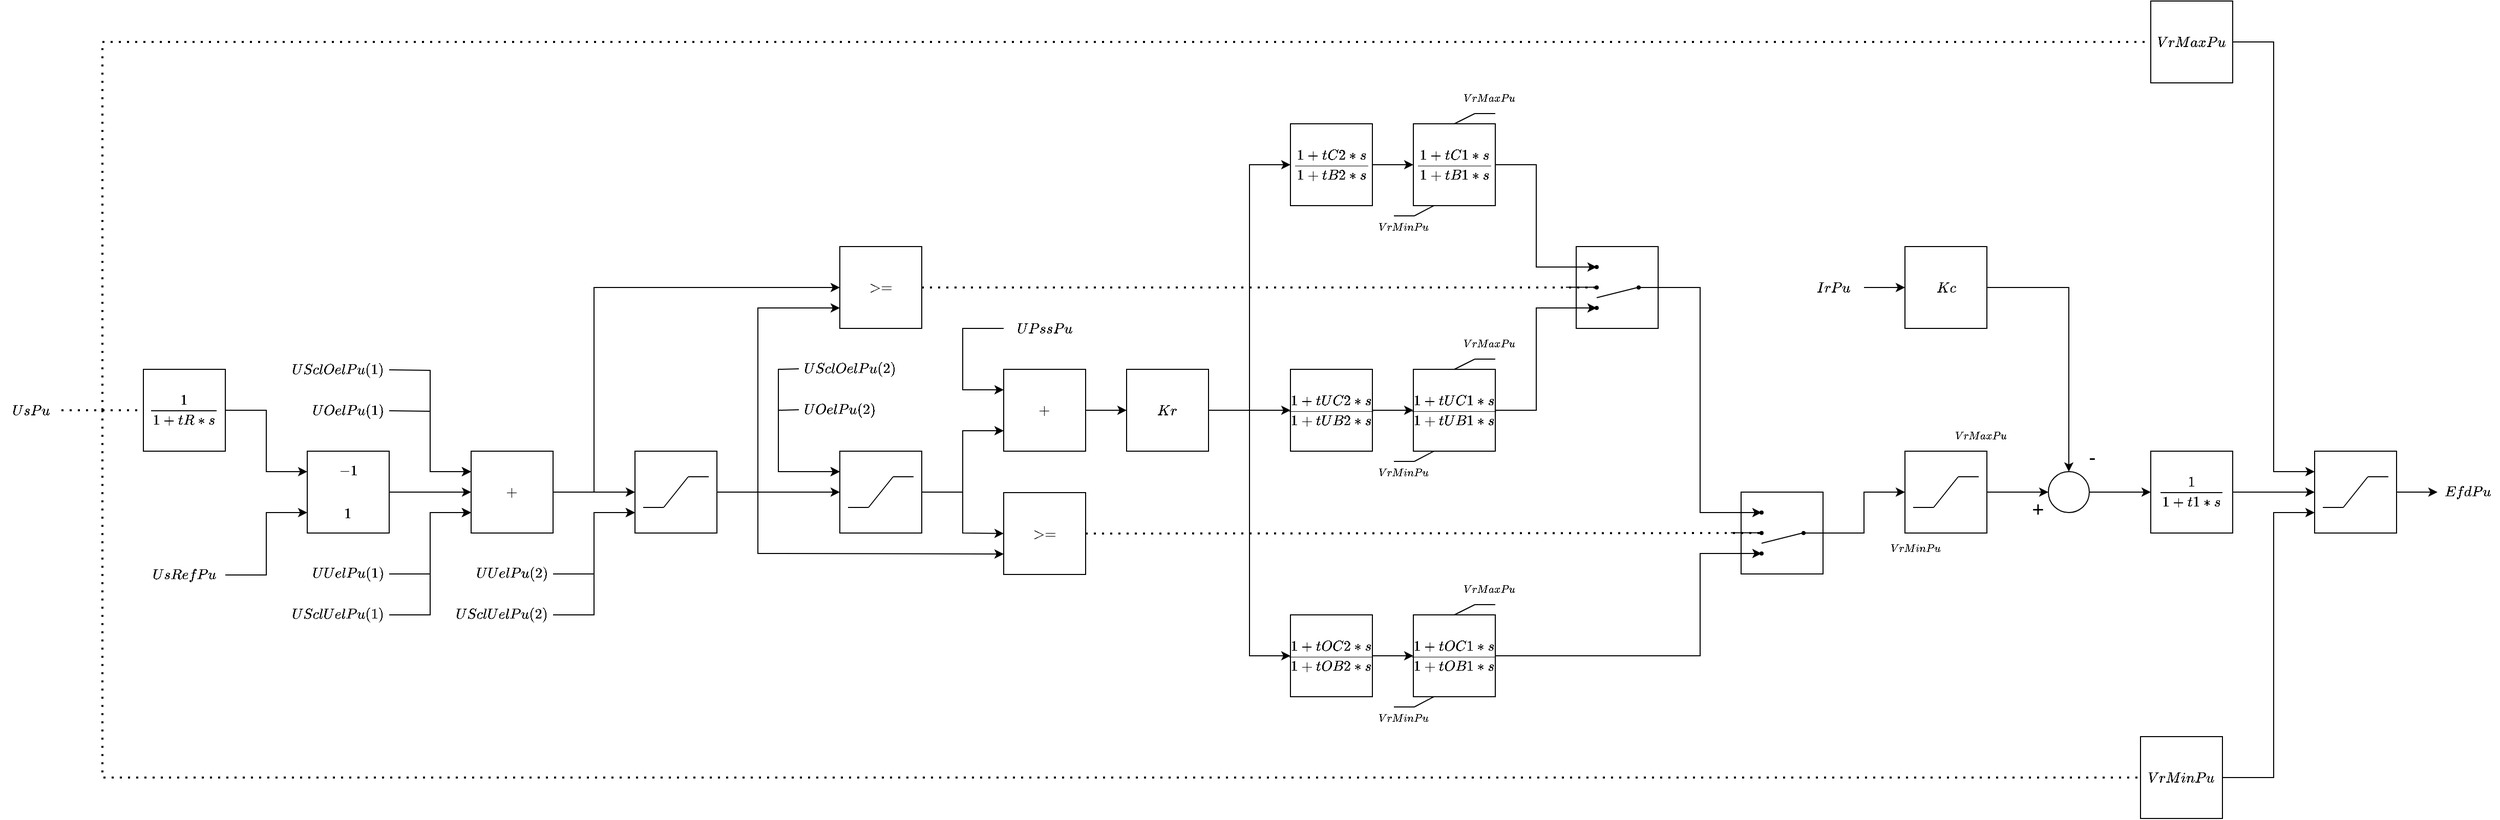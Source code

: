<mxfile version="24.1.0" type="device">
  <diagram name="Page-1" id="-cMVqA2Gkwa5aGeDibPs">
    <mxGraphModel dx="3385" dy="2500" grid="1" gridSize="10" guides="1" tooltips="1" connect="1" arrows="1" fold="1" page="0" pageScale="1" pageWidth="413" pageHeight="583" math="1" shadow="0">
      <root>
        <mxCell id="0" />
        <mxCell id="1" parent="0" />
        <mxCell id="eN8Zq5XajQ-hrPbZrUXH-8" value="" style="edgeStyle=orthogonalEdgeStyle;rounded=0;orthogonalLoop=1;jettySize=auto;html=1;" parent="1" source="GCO7xrDp6TmdYOZJOnFd-4" target="GCO7xrDp6TmdYOZJOnFd-120" edge="1">
          <mxGeometry relative="1" as="geometry" />
        </mxCell>
        <mxCell id="GCO7xrDp6TmdYOZJOnFd-4" value="&lt;table&gt;&lt;tbody&gt;&lt;tr&gt;&lt;td&gt;$$-1$$&lt;/td&gt;&lt;/tr&gt;&lt;tr&gt;&lt;td&gt;$$1$$&lt;/td&gt;&lt;/tr&gt;&lt;/tbody&gt;&lt;/table&gt;" style="whiteSpace=wrap;html=1;aspect=fixed;" parent="1" vertex="1">
          <mxGeometry y="120" width="80" height="80" as="geometry" />
        </mxCell>
        <mxCell id="GCO7xrDp6TmdYOZJOnFd-127" style="edgeStyle=orthogonalEdgeStyle;rounded=0;orthogonalLoop=1;jettySize=auto;html=1;exitX=0.5;exitY=1;exitDx=0;exitDy=0;" parent="1" source="GCO7xrDp6TmdYOZJOnFd-99" edge="1">
          <mxGeometry relative="1" as="geometry">
            <mxPoint x="1120.2" y="-129.8" as="targetPoint" />
          </mxGeometry>
        </mxCell>
        <mxCell id="GCO7xrDp6TmdYOZJOnFd-99" value="$$\frac{1+tC1*s}{1+tB1*s}$$" style="rounded=0;whiteSpace=wrap;html=1;" parent="1" vertex="1">
          <mxGeometry x="1080" y="-200" width="80" height="80" as="geometry" />
        </mxCell>
        <mxCell id="GCO7xrDp6TmdYOZJOnFd-110" value="" style="endArrow=none;html=1;exitX=0.5;exitY=0;exitDx=0;exitDy=0;" parent="1" source="GCO7xrDp6TmdYOZJOnFd-99" edge="1">
          <mxGeometry width="50" height="50" relative="1" as="geometry">
            <mxPoint x="1120" y="-190" as="sourcePoint" />
            <mxPoint x="1140" y="-210" as="targetPoint" />
          </mxGeometry>
        </mxCell>
        <mxCell id="GCO7xrDp6TmdYOZJOnFd-111" value="" style="endArrow=none;html=1;" parent="1" edge="1">
          <mxGeometry width="50" height="50" relative="1" as="geometry">
            <mxPoint x="1140" y="-210" as="sourcePoint" />
            <mxPoint x="1160" y="-210" as="targetPoint" />
          </mxGeometry>
        </mxCell>
        <mxCell id="GCO7xrDp6TmdYOZJOnFd-112" value="&lt;font style=&quot;font-size: 9px;&quot;&gt;$$VrMaxPu$$&lt;/font&gt;" style="text;html=1;strokeColor=none;fillColor=none;align=center;verticalAlign=middle;whiteSpace=wrap;rounded=0;fontSize=15;" parent="1" vertex="1">
          <mxGeometry x="1124" y="-240" width="60" height="30" as="geometry" />
        </mxCell>
        <mxCell id="GCO7xrDp6TmdYOZJOnFd-113" value="" style="endArrow=none;html=1;" parent="1" edge="1">
          <mxGeometry width="50" height="50" relative="1" as="geometry">
            <mxPoint x="1081" y="-110" as="sourcePoint" />
            <mxPoint x="1061" y="-110" as="targetPoint" />
          </mxGeometry>
        </mxCell>
        <mxCell id="GCO7xrDp6TmdYOZJOnFd-114" value="&lt;font style=&quot;font-size: 9px;&quot;&gt;$$VrMinPu$$&lt;/font&gt;" style="text;html=1;strokeColor=none;fillColor=none;align=center;verticalAlign=middle;whiteSpace=wrap;rounded=0;fontSize=15;" parent="1" vertex="1">
          <mxGeometry x="1040" y="-114" width="60" height="30" as="geometry" />
        </mxCell>
        <mxCell id="GCO7xrDp6TmdYOZJOnFd-115" value="" style="endArrow=none;html=1;exitX=0.5;exitY=0;exitDx=0;exitDy=0;entryX=0.25;entryY=1;entryDx=0;entryDy=0;" parent="1" target="GCO7xrDp6TmdYOZJOnFd-99" edge="1">
          <mxGeometry width="50" height="50" relative="1" as="geometry">
            <mxPoint x="1081" y="-110" as="sourcePoint" />
            <mxPoint x="1101" y="-130" as="targetPoint" />
          </mxGeometry>
        </mxCell>
        <mxCell id="RFu0Am9u5nQgDgnjEsIO-2" value="" style="edgeStyle=orthogonalEdgeStyle;rounded=0;orthogonalLoop=1;jettySize=auto;html=1;" parent="1" source="GCO7xrDp6TmdYOZJOnFd-120" target="hHR6AVDcYujb22-yYQ_T-5" edge="1">
          <mxGeometry relative="1" as="geometry" />
        </mxCell>
        <mxCell id="GCO7xrDp6TmdYOZJOnFd-120" value="&lt;table style=&quot;&quot;&gt;&lt;tbody&gt;&lt;tr&gt;&lt;td&gt;&lt;font style=&quot;font-size: 12px;&quot;&gt;$$+$$&lt;/font&gt;&lt;/td&gt;&lt;/tr&gt;&lt;/tbody&gt;&lt;/table&gt;" style="whiteSpace=wrap;html=1;aspect=fixed;" parent="1" vertex="1">
          <mxGeometry x="160" y="120" width="80" height="80" as="geometry" />
        </mxCell>
        <mxCell id="eN8Zq5XajQ-hrPbZrUXH-3" value="$$\frac{1}{1+tR*s}$$" style="whiteSpace=wrap;html=1;aspect=fixed;" parent="1" vertex="1">
          <mxGeometry x="-160" y="40" width="80" height="80" as="geometry" />
        </mxCell>
        <mxCell id="RFu0Am9u5nQgDgnjEsIO-71" style="edgeStyle=orthogonalEdgeStyle;rounded=0;orthogonalLoop=1;jettySize=auto;html=1;exitX=1;exitY=0.5;exitDx=0;exitDy=0;entryX=0;entryY=0.5;entryDx=0;entryDy=0;" parent="1" source="eN8Zq5XajQ-hrPbZrUXH-25" target="RFu0Am9u5nQgDgnjEsIO-1" edge="1">
          <mxGeometry relative="1" as="geometry">
            <mxPoint x="1770" y="160" as="targetPoint" />
          </mxGeometry>
        </mxCell>
        <mxCell id="eN8Zq5XajQ-hrPbZrUXH-25" value="" style="ellipse;whiteSpace=wrap;html=1;aspect=fixed;" parent="1" vertex="1">
          <mxGeometry x="1700" y="140" width="40" height="40" as="geometry" />
        </mxCell>
        <mxCell id="eN8Zq5XajQ-hrPbZrUXH-26" value="+" style="text;html=1;strokeColor=none;fillColor=none;align=center;verticalAlign=middle;whiteSpace=wrap;rounded=0;fontSize=20;" parent="1" vertex="1">
          <mxGeometry x="1660" y="160.5" width="60" height="31" as="geometry" />
        </mxCell>
        <mxCell id="eN8Zq5XajQ-hrPbZrUXH-27" value="-" style="text;html=1;strokeColor=none;fillColor=none;align=center;verticalAlign=middle;whiteSpace=wrap;rounded=0;fontSize=20;" parent="1" vertex="1">
          <mxGeometry x="1713" y="110" width="60" height="30" as="geometry" />
        </mxCell>
        <mxCell id="t_mE9f2brvJdx7QCc9mF-1" value="" style="endArrow=classic;html=1;rounded=0;exitX=1;exitY=0.5;exitDx=0;exitDy=0;entryX=0;entryY=0.25;entryDx=0;entryDy=0;" parent="1" source="eN8Zq5XajQ-hrPbZrUXH-3" target="GCO7xrDp6TmdYOZJOnFd-4" edge="1">
          <mxGeometry width="50" height="50" relative="1" as="geometry">
            <mxPoint x="-50" y="80" as="sourcePoint" />
            <mxPoint y="30" as="targetPoint" />
            <Array as="points">
              <mxPoint x="-40" y="80" />
              <mxPoint x="-40" y="140" />
            </Array>
          </mxGeometry>
        </mxCell>
        <mxCell id="RFu0Am9u5nQgDgnjEsIO-9" value="" style="edgeStyle=orthogonalEdgeStyle;rounded=0;orthogonalLoop=1;jettySize=auto;html=1;" parent="1" source="hHR6AVDcYujb22-yYQ_T-5" target="RFu0Am9u5nQgDgnjEsIO-3" edge="1">
          <mxGeometry relative="1" as="geometry" />
        </mxCell>
        <mxCell id="hHR6AVDcYujb22-yYQ_T-5" value="" style="whiteSpace=wrap;html=1;aspect=fixed;" parent="1" vertex="1">
          <mxGeometry x="320" y="120" width="80" height="80" as="geometry" />
        </mxCell>
        <mxCell id="hHR6AVDcYujb22-yYQ_T-7" value="" style="endArrow=none;html=1;" parent="1" edge="1">
          <mxGeometry width="50" height="50" relative="1" as="geometry">
            <mxPoint x="348" y="175" as="sourcePoint" />
            <mxPoint x="372" y="145" as="targetPoint" />
          </mxGeometry>
        </mxCell>
        <mxCell id="hHR6AVDcYujb22-yYQ_T-8" value="" style="endArrow=none;html=1;" parent="1" edge="1">
          <mxGeometry width="50" height="50" relative="1" as="geometry">
            <mxPoint x="372" y="145" as="sourcePoint" />
            <mxPoint x="392" y="145" as="targetPoint" />
          </mxGeometry>
        </mxCell>
        <mxCell id="hHR6AVDcYujb22-yYQ_T-9" value="" style="endArrow=none;html=1;" parent="1" edge="1">
          <mxGeometry width="50" height="50" relative="1" as="geometry">
            <mxPoint x="348" y="175" as="sourcePoint" />
            <mxPoint x="328" y="175" as="targetPoint" />
          </mxGeometry>
        </mxCell>
        <mxCell id="5HqrGk9MGbXyAHrSEdPO-36" value="$$VrMaxPu$$" style="rounded=0;whiteSpace=wrap;html=1;" parent="1" vertex="1">
          <mxGeometry x="1800" y="-320" width="80" height="80" as="geometry" />
        </mxCell>
        <mxCell id="Ko5TodTb07DRkb56tdF9-3" value="" style="whiteSpace=wrap;html=1;aspect=fixed;" parent="1" vertex="1">
          <mxGeometry x="1560" y="120" width="80" height="80" as="geometry" />
        </mxCell>
        <mxCell id="Ko5TodTb07DRkb56tdF9-4" value="" style="endArrow=none;html=1;" parent="1" edge="1">
          <mxGeometry width="50" height="50" relative="1" as="geometry">
            <mxPoint x="1588" y="175" as="sourcePoint" />
            <mxPoint x="1612" y="145" as="targetPoint" />
          </mxGeometry>
        </mxCell>
        <mxCell id="Ko5TodTb07DRkb56tdF9-5" value="" style="endArrow=none;html=1;" parent="1" edge="1">
          <mxGeometry width="50" height="50" relative="1" as="geometry">
            <mxPoint x="1612" y="145" as="sourcePoint" />
            <mxPoint x="1632" y="145" as="targetPoint" />
          </mxGeometry>
        </mxCell>
        <mxCell id="Ko5TodTb07DRkb56tdF9-6" value="&lt;font style=&quot;font-size: 9px;&quot;&gt;$$VrMaxPu$$&lt;/font&gt;" style="text;html=1;strokeColor=none;fillColor=none;align=center;verticalAlign=middle;whiteSpace=wrap;rounded=0;fontSize=15;" parent="1" vertex="1">
          <mxGeometry x="1604" y="90" width="60" height="30" as="geometry" />
        </mxCell>
        <mxCell id="Ko5TodTb07DRkb56tdF9-7" value="" style="endArrow=none;html=1;" parent="1" edge="1">
          <mxGeometry width="50" height="50" relative="1" as="geometry">
            <mxPoint x="1588" y="175" as="sourcePoint" />
            <mxPoint x="1568" y="175" as="targetPoint" />
          </mxGeometry>
        </mxCell>
        <mxCell id="Ko5TodTb07DRkb56tdF9-8" value="&lt;font style=&quot;font-size: 9px;&quot;&gt;$$VrMinPu$$&lt;/font&gt;" style="text;html=1;strokeColor=none;fillColor=none;align=center;verticalAlign=middle;whiteSpace=wrap;rounded=0;fontSize=15;" parent="1" vertex="1">
          <mxGeometry x="1540" y="200" width="60" height="30" as="geometry" />
        </mxCell>
        <mxCell id="Ko5TodTb07DRkb56tdF9-10" value="$$&amp;gt;=$$" style="whiteSpace=wrap;html=1;aspect=fixed;" parent="1" vertex="1">
          <mxGeometry x="520" y="-80" width="80" height="80" as="geometry" />
        </mxCell>
        <mxCell id="RFu0Am9u5nQgDgnjEsIO-60" value="" style="edgeStyle=orthogonalEdgeStyle;rounded=0;orthogonalLoop=1;jettySize=auto;html=1;" parent="1" source="Ko5TodTb07DRkb56tdF9-11" target="GCO7xrDp6TmdYOZJOnFd-99" edge="1">
          <mxGeometry relative="1" as="geometry" />
        </mxCell>
        <mxCell id="Ko5TodTb07DRkb56tdF9-11" value="$$\frac{1+tC2*s}{1+tB2*s}$$" style="whiteSpace=wrap;html=1;aspect=fixed;" parent="1" vertex="1">
          <mxGeometry x="960" y="-200" width="80" height="80" as="geometry" />
        </mxCell>
        <mxCell id="Ko5TodTb07DRkb56tdF9-25" value="" style="edgeStyle=orthogonalEdgeStyle;rounded=0;orthogonalLoop=1;jettySize=auto;html=1;entryX=0;entryY=0.5;entryDx=0;entryDy=0;" parent="1" source="Ko5TodTb07DRkb56tdF9-18" target="t8gBE2fccbuiHH4v17-X-8" edge="1">
          <mxGeometry relative="1" as="geometry">
            <mxPoint x="2080" y="160" as="targetPoint" />
          </mxGeometry>
        </mxCell>
        <mxCell id="Ko5TodTb07DRkb56tdF9-18" value="" style="whiteSpace=wrap;html=1;aspect=fixed;" parent="1" vertex="1">
          <mxGeometry x="1960" y="120" width="80" height="80" as="geometry" />
        </mxCell>
        <mxCell id="Ko5TodTb07DRkb56tdF9-19" value="" style="endArrow=none;html=1;" parent="1" edge="1">
          <mxGeometry width="50" height="50" relative="1" as="geometry">
            <mxPoint x="1988" y="175" as="sourcePoint" />
            <mxPoint x="2012" y="145" as="targetPoint" />
          </mxGeometry>
        </mxCell>
        <mxCell id="Ko5TodTb07DRkb56tdF9-20" value="" style="endArrow=none;html=1;" parent="1" edge="1">
          <mxGeometry width="50" height="50" relative="1" as="geometry">
            <mxPoint x="2012" y="145" as="sourcePoint" />
            <mxPoint x="2032" y="145" as="targetPoint" />
          </mxGeometry>
        </mxCell>
        <mxCell id="Ko5TodTb07DRkb56tdF9-21" value="" style="endArrow=none;html=1;" parent="1" edge="1">
          <mxGeometry width="50" height="50" relative="1" as="geometry">
            <mxPoint x="1988" y="175" as="sourcePoint" />
            <mxPoint x="1968" y="175" as="targetPoint" />
          </mxGeometry>
        </mxCell>
        <mxCell id="Ko5TodTb07DRkb56tdF9-36" value="$$VrMinPu$$" style="rounded=0;whiteSpace=wrap;html=1;" parent="1" vertex="1">
          <mxGeometry x="1790" y="399" width="80" height="80" as="geometry" />
        </mxCell>
        <mxCell id="Ko5TodTb07DRkb56tdF9-37" value="$$Kc$$" style="rounded=0;whiteSpace=wrap;html=1;" parent="1" vertex="1">
          <mxGeometry x="1560" y="-80" width="80" height="80" as="geometry" />
        </mxCell>
        <mxCell id="Ko5TodTb07DRkb56tdF9-38" value="" style="endArrow=none;dashed=1;html=1;dashPattern=1 3;strokeWidth=2;rounded=0;exitX=1;exitY=0.5;exitDx=0;exitDy=0;entryX=0;entryY=0.5;entryDx=0;entryDy=0;" parent="1" source="t8gBE2fccbuiHH4v17-X-5" target="eN8Zq5XajQ-hrPbZrUXH-3" edge="1">
          <mxGeometry width="50" height="50" relative="1" as="geometry">
            <mxPoint x="-240" y="80" as="sourcePoint" />
            <mxPoint x="190" y="-110" as="targetPoint" />
          </mxGeometry>
        </mxCell>
        <mxCell id="Ko5TodTb07DRkb56tdF9-39" value="" style="endArrow=none;dashed=1;html=1;dashPattern=1 3;strokeWidth=2;rounded=0;exitX=1;exitY=0.5;exitDx=0;exitDy=0;entryX=0;entryY=0.5;entryDx=0;entryDy=0;" parent="1" source="t8gBE2fccbuiHH4v17-X-5" target="Ko5TodTb07DRkb56tdF9-36" edge="1">
          <mxGeometry width="50" height="50" relative="1" as="geometry">
            <mxPoint x="-240" y="80" as="sourcePoint" />
            <mxPoint x="230" y="-110" as="targetPoint" />
            <Array as="points">
              <mxPoint x="-200" y="80" />
              <mxPoint x="-200" y="439" />
            </Array>
          </mxGeometry>
        </mxCell>
        <mxCell id="Ko5TodTb07DRkb56tdF9-40" value="" style="endArrow=none;dashed=1;html=1;dashPattern=1 3;strokeWidth=2;rounded=0;exitX=1;exitY=0.5;exitDx=0;exitDy=0;entryX=0;entryY=0.5;entryDx=0;entryDy=0;" parent="1" source="t8gBE2fccbuiHH4v17-X-5" target="5HqrGk9MGbXyAHrSEdPO-36" edge="1">
          <mxGeometry width="50" height="50" relative="1" as="geometry">
            <mxPoint x="-240" y="80" as="sourcePoint" />
            <mxPoint x="550" y="10" as="targetPoint" />
            <Array as="points">
              <mxPoint x="-200" y="80" />
              <mxPoint x="-200" y="-280" />
            </Array>
          </mxGeometry>
        </mxCell>
        <mxCell id="Ko5TodTb07DRkb56tdF9-54" value="" style="endArrow=classic;html=1;rounded=0;exitX=1;exitY=0.5;exitDx=0;exitDy=0;entryX=0.5;entryY=0;entryDx=0;entryDy=0;" parent="1" source="Ko5TodTb07DRkb56tdF9-37" target="eN8Zq5XajQ-hrPbZrUXH-25" edge="1">
          <mxGeometry width="50" height="50" relative="1" as="geometry">
            <mxPoint x="690" y="40" as="sourcePoint" />
            <mxPoint x="740" y="-10" as="targetPoint" />
            <Array as="points">
              <mxPoint x="1720" y="-40" />
            </Array>
          </mxGeometry>
        </mxCell>
        <mxCell id="Ko5TodTb07DRkb56tdF9-57" value="" style="endArrow=classic;html=1;rounded=0;exitX=1;exitY=0.5;exitDx=0;exitDy=0;entryX=0;entryY=0.25;entryDx=0;entryDy=0;" parent="1" source="5HqrGk9MGbXyAHrSEdPO-36" target="Ko5TodTb07DRkb56tdF9-18" edge="1">
          <mxGeometry width="50" height="50" relative="1" as="geometry">
            <mxPoint x="1190" y="40" as="sourcePoint" />
            <mxPoint x="1760" y="-140" as="targetPoint" />
            <Array as="points">
              <mxPoint x="1920" y="-280" />
              <mxPoint x="1920" y="140" />
            </Array>
          </mxGeometry>
        </mxCell>
        <mxCell id="Ko5TodTb07DRkb56tdF9-59" value="" style="endArrow=classic;html=1;rounded=0;exitX=1;exitY=0.5;exitDx=0;exitDy=0;entryX=0;entryY=0.75;entryDx=0;entryDy=0;" parent="1" source="Ko5TodTb07DRkb56tdF9-36" target="Ko5TodTb07DRkb56tdF9-18" edge="1">
          <mxGeometry width="50" height="50" relative="1" as="geometry">
            <mxPoint x="1830" y="40" as="sourcePoint" />
            <mxPoint x="1880" y="-10" as="targetPoint" />
            <Array as="points">
              <mxPoint x="1920" y="439" />
              <mxPoint x="1920" y="180" />
            </Array>
          </mxGeometry>
        </mxCell>
        <mxCell id="RFu0Am9u5nQgDgnjEsIO-15" value="" style="edgeStyle=orthogonalEdgeStyle;rounded=0;orthogonalLoop=1;jettySize=auto;html=1;" parent="1" source="RFu0Am9u5nQgDgnjEsIO-1" target="Ko5TodTb07DRkb56tdF9-18" edge="1">
          <mxGeometry relative="1" as="geometry" />
        </mxCell>
        <mxCell id="RFu0Am9u5nQgDgnjEsIO-1" value="$$\frac{1}{1+t1*s}$$" style="rounded=0;whiteSpace=wrap;html=1;" parent="1" vertex="1">
          <mxGeometry x="1800" y="120" width="80" height="80" as="geometry" />
        </mxCell>
        <mxCell id="RFu0Am9u5nQgDgnjEsIO-3" value="" style="whiteSpace=wrap;html=1;aspect=fixed;" parent="1" vertex="1">
          <mxGeometry x="520" y="120" width="80" height="80" as="geometry" />
        </mxCell>
        <mxCell id="RFu0Am9u5nQgDgnjEsIO-4" value="" style="endArrow=none;html=1;" parent="1" edge="1">
          <mxGeometry width="50" height="50" relative="1" as="geometry">
            <mxPoint x="548" y="175" as="sourcePoint" />
            <mxPoint x="572" y="145" as="targetPoint" />
          </mxGeometry>
        </mxCell>
        <mxCell id="RFu0Am9u5nQgDgnjEsIO-5" value="" style="endArrow=none;html=1;" parent="1" edge="1">
          <mxGeometry width="50" height="50" relative="1" as="geometry">
            <mxPoint x="572" y="145" as="sourcePoint" />
            <mxPoint x="592" y="145" as="targetPoint" />
          </mxGeometry>
        </mxCell>
        <mxCell id="RFu0Am9u5nQgDgnjEsIO-6" value="" style="endArrow=none;html=1;" parent="1" edge="1">
          <mxGeometry width="50" height="50" relative="1" as="geometry">
            <mxPoint x="548" y="175" as="sourcePoint" />
            <mxPoint x="528" y="175" as="targetPoint" />
          </mxGeometry>
        </mxCell>
        <mxCell id="RFu0Am9u5nQgDgnjEsIO-14" value="" style="edgeStyle=orthogonalEdgeStyle;rounded=0;orthogonalLoop=1;jettySize=auto;html=1;" parent="1" source="RFu0Am9u5nQgDgnjEsIO-10" target="RFu0Am9u5nQgDgnjEsIO-11" edge="1">
          <mxGeometry relative="1" as="geometry" />
        </mxCell>
        <mxCell id="RFu0Am9u5nQgDgnjEsIO-10" value="&lt;table style=&quot;&quot;&gt;&lt;tbody&gt;&lt;tr&gt;&lt;td&gt;&lt;font style=&quot;font-size: 12px;&quot;&gt;$$+$$&lt;/font&gt;&lt;/td&gt;&lt;/tr&gt;&lt;/tbody&gt;&lt;/table&gt;" style="whiteSpace=wrap;html=1;aspect=fixed;" parent="1" vertex="1">
          <mxGeometry x="680" y="40" width="80" height="80" as="geometry" />
        </mxCell>
        <mxCell id="RFu0Am9u5nQgDgnjEsIO-11" value="$$Kr$$" style="rounded=0;whiteSpace=wrap;html=1;" parent="1" vertex="1">
          <mxGeometry x="800" y="40" width="80" height="80" as="geometry" />
        </mxCell>
        <mxCell id="RFu0Am9u5nQgDgnjEsIO-12" value="" style="endArrow=classic;html=1;rounded=0;exitX=0;exitY=0.5;exitDx=0;exitDy=0;entryX=0;entryY=0.25;entryDx=0;entryDy=0;" parent="1" source="t8gBE2fccbuiHH4v17-X-1" target="RFu0Am9u5nQgDgnjEsIO-10" edge="1">
          <mxGeometry width="50" height="50" relative="1" as="geometry">
            <mxPoint x="150" y="10" as="sourcePoint" />
            <mxPoint x="200" y="-40" as="targetPoint" />
            <Array as="points">
              <mxPoint x="640" />
              <mxPoint x="640" y="60" />
            </Array>
          </mxGeometry>
        </mxCell>
        <mxCell id="RFu0Am9u5nQgDgnjEsIO-13" value="" style="endArrow=classic;html=1;rounded=0;exitX=1;exitY=0.5;exitDx=0;exitDy=0;entryX=0;entryY=0.75;entryDx=0;entryDy=0;" parent="1" source="RFu0Am9u5nQgDgnjEsIO-3" target="RFu0Am9u5nQgDgnjEsIO-10" edge="1">
          <mxGeometry width="50" height="50" relative="1" as="geometry">
            <mxPoint x="150" y="10" as="sourcePoint" />
            <mxPoint x="200" y="-40" as="targetPoint" />
            <Array as="points">
              <mxPoint x="640" y="160" />
              <mxPoint x="640" y="100" />
            </Array>
          </mxGeometry>
        </mxCell>
        <mxCell id="RFu0Am9u5nQgDgnjEsIO-16" style="edgeStyle=orthogonalEdgeStyle;rounded=0;orthogonalLoop=1;jettySize=auto;html=1;exitX=0.5;exitY=1;exitDx=0;exitDy=0;" parent="1" source="RFu0Am9u5nQgDgnjEsIO-17" edge="1">
          <mxGeometry relative="1" as="geometry">
            <mxPoint x="1120.2" y="110.2" as="targetPoint" />
          </mxGeometry>
        </mxCell>
        <mxCell id="RFu0Am9u5nQgDgnjEsIO-17" value="$$\frac{1+tUC1*s}{1+tUB1*s}$$" style="rounded=0;whiteSpace=wrap;html=1;" parent="1" vertex="1">
          <mxGeometry x="1080" y="40" width="80" height="80" as="geometry" />
        </mxCell>
        <mxCell id="RFu0Am9u5nQgDgnjEsIO-18" value="" style="endArrow=none;html=1;exitX=0.5;exitY=0;exitDx=0;exitDy=0;" parent="1" source="RFu0Am9u5nQgDgnjEsIO-17" edge="1">
          <mxGeometry width="50" height="50" relative="1" as="geometry">
            <mxPoint x="1120" y="50" as="sourcePoint" />
            <mxPoint x="1140" y="30" as="targetPoint" />
          </mxGeometry>
        </mxCell>
        <mxCell id="RFu0Am9u5nQgDgnjEsIO-19" value="" style="endArrow=none;html=1;" parent="1" edge="1">
          <mxGeometry width="50" height="50" relative="1" as="geometry">
            <mxPoint x="1140" y="30" as="sourcePoint" />
            <mxPoint x="1160" y="30" as="targetPoint" />
          </mxGeometry>
        </mxCell>
        <mxCell id="RFu0Am9u5nQgDgnjEsIO-20" value="&lt;font style=&quot;font-size: 9px;&quot;&gt;$$VrMaxPu$$&lt;/font&gt;" style="text;html=1;strokeColor=none;fillColor=none;align=center;verticalAlign=middle;whiteSpace=wrap;rounded=0;fontSize=15;" parent="1" vertex="1">
          <mxGeometry x="1124" width="60" height="30" as="geometry" />
        </mxCell>
        <mxCell id="RFu0Am9u5nQgDgnjEsIO-21" value="" style="endArrow=none;html=1;" parent="1" edge="1">
          <mxGeometry width="50" height="50" relative="1" as="geometry">
            <mxPoint x="1081" y="130" as="sourcePoint" />
            <mxPoint x="1061" y="130" as="targetPoint" />
          </mxGeometry>
        </mxCell>
        <mxCell id="RFu0Am9u5nQgDgnjEsIO-22" value="&lt;font style=&quot;font-size: 9px;&quot;&gt;$$VrMinPu$$&lt;/font&gt;" style="text;html=1;strokeColor=none;fillColor=none;align=center;verticalAlign=middle;whiteSpace=wrap;rounded=0;fontSize=15;" parent="1" vertex="1">
          <mxGeometry x="1040" y="126" width="60" height="30" as="geometry" />
        </mxCell>
        <mxCell id="RFu0Am9u5nQgDgnjEsIO-23" value="" style="endArrow=none;html=1;exitX=0.5;exitY=0;exitDx=0;exitDy=0;entryX=0.25;entryY=1;entryDx=0;entryDy=0;" parent="1" target="RFu0Am9u5nQgDgnjEsIO-17" edge="1">
          <mxGeometry width="50" height="50" relative="1" as="geometry">
            <mxPoint x="1081" y="130" as="sourcePoint" />
            <mxPoint x="1101" y="110" as="targetPoint" />
          </mxGeometry>
        </mxCell>
        <mxCell id="RFu0Am9u5nQgDgnjEsIO-61" value="" style="edgeStyle=orthogonalEdgeStyle;rounded=0;orthogonalLoop=1;jettySize=auto;html=1;" parent="1" source="RFu0Am9u5nQgDgnjEsIO-24" target="RFu0Am9u5nQgDgnjEsIO-17" edge="1">
          <mxGeometry relative="1" as="geometry" />
        </mxCell>
        <mxCell id="RFu0Am9u5nQgDgnjEsIO-24" value="$$\frac{1+tUC2*s}{1+tUB2*s}$$" style="whiteSpace=wrap;html=1;aspect=fixed;" parent="1" vertex="1">
          <mxGeometry x="960" y="40" width="80" height="80" as="geometry" />
        </mxCell>
        <mxCell id="RFu0Am9u5nQgDgnjEsIO-25" style="edgeStyle=orthogonalEdgeStyle;rounded=0;orthogonalLoop=1;jettySize=auto;html=1;exitX=0.5;exitY=1;exitDx=0;exitDy=0;" parent="1" source="RFu0Am9u5nQgDgnjEsIO-26" edge="1">
          <mxGeometry relative="1" as="geometry">
            <mxPoint x="1120.2" y="350.2" as="targetPoint" />
          </mxGeometry>
        </mxCell>
        <mxCell id="RFu0Am9u5nQgDgnjEsIO-26" value="$$\frac{1+tOC1*s}{1+tOB1*s}$$" style="rounded=0;whiteSpace=wrap;html=1;" parent="1" vertex="1">
          <mxGeometry x="1080" y="280" width="80" height="80" as="geometry" />
        </mxCell>
        <mxCell id="RFu0Am9u5nQgDgnjEsIO-27" value="" style="endArrow=none;html=1;exitX=0.5;exitY=0;exitDx=0;exitDy=0;" parent="1" source="RFu0Am9u5nQgDgnjEsIO-26" edge="1">
          <mxGeometry width="50" height="50" relative="1" as="geometry">
            <mxPoint x="1120" y="290" as="sourcePoint" />
            <mxPoint x="1140" y="270" as="targetPoint" />
          </mxGeometry>
        </mxCell>
        <mxCell id="RFu0Am9u5nQgDgnjEsIO-28" value="" style="endArrow=none;html=1;" parent="1" edge="1">
          <mxGeometry width="50" height="50" relative="1" as="geometry">
            <mxPoint x="1140" y="270" as="sourcePoint" />
            <mxPoint x="1160" y="270" as="targetPoint" />
          </mxGeometry>
        </mxCell>
        <mxCell id="RFu0Am9u5nQgDgnjEsIO-29" value="&lt;font style=&quot;font-size: 9px;&quot;&gt;$$VrMaxPu$$&lt;/font&gt;" style="text;html=1;strokeColor=none;fillColor=none;align=center;verticalAlign=middle;whiteSpace=wrap;rounded=0;fontSize=15;" parent="1" vertex="1">
          <mxGeometry x="1124" y="240" width="60" height="30" as="geometry" />
        </mxCell>
        <mxCell id="RFu0Am9u5nQgDgnjEsIO-30" value="" style="endArrow=none;html=1;" parent="1" edge="1">
          <mxGeometry width="50" height="50" relative="1" as="geometry">
            <mxPoint x="1081" y="370" as="sourcePoint" />
            <mxPoint x="1061" y="370" as="targetPoint" />
          </mxGeometry>
        </mxCell>
        <mxCell id="RFu0Am9u5nQgDgnjEsIO-31" value="&lt;font style=&quot;font-size: 9px;&quot;&gt;$$VrMinPu$$&lt;/font&gt;" style="text;html=1;strokeColor=none;fillColor=none;align=center;verticalAlign=middle;whiteSpace=wrap;rounded=0;fontSize=15;" parent="1" vertex="1">
          <mxGeometry x="1040" y="366" width="60" height="30" as="geometry" />
        </mxCell>
        <mxCell id="RFu0Am9u5nQgDgnjEsIO-32" value="" style="endArrow=none;html=1;exitX=0.5;exitY=0;exitDx=0;exitDy=0;entryX=0.25;entryY=1;entryDx=0;entryDy=0;" parent="1" target="RFu0Am9u5nQgDgnjEsIO-26" edge="1">
          <mxGeometry width="50" height="50" relative="1" as="geometry">
            <mxPoint x="1081" y="370" as="sourcePoint" />
            <mxPoint x="1101" y="350" as="targetPoint" />
          </mxGeometry>
        </mxCell>
        <mxCell id="RFu0Am9u5nQgDgnjEsIO-62" value="" style="edgeStyle=orthogonalEdgeStyle;rounded=0;orthogonalLoop=1;jettySize=auto;html=1;" parent="1" source="RFu0Am9u5nQgDgnjEsIO-33" target="RFu0Am9u5nQgDgnjEsIO-26" edge="1">
          <mxGeometry relative="1" as="geometry" />
        </mxCell>
        <mxCell id="RFu0Am9u5nQgDgnjEsIO-33" value="$$\frac{1+tOC2*s}{1+tOB2*s}$$" style="whiteSpace=wrap;html=1;aspect=fixed;" parent="1" vertex="1">
          <mxGeometry x="960" y="280" width="80" height="80" as="geometry" />
        </mxCell>
        <mxCell id="RFu0Am9u5nQgDgnjEsIO-34" value="" style="whiteSpace=wrap;html=1;aspect=fixed;fontStyle=1" parent="1" vertex="1">
          <mxGeometry x="1239" y="-80" width="80" height="80" as="geometry" />
        </mxCell>
        <mxCell id="RFu0Am9u5nQgDgnjEsIO-35" value="" style="endArrow=none;html=1;startArrow=none;fontStyle=1" parent="1" source="RFu0Am9u5nQgDgnjEsIO-43" edge="1">
          <mxGeometry width="50" height="50" relative="1" as="geometry">
            <mxPoint x="1299" y="-40" as="sourcePoint" />
            <mxPoint x="1319" y="-40" as="targetPoint" />
          </mxGeometry>
        </mxCell>
        <mxCell id="RFu0Am9u5nQgDgnjEsIO-36" value="" style="endArrow=none;html=1;fontStyle=1" parent="1" edge="1">
          <mxGeometry width="50" height="50" relative="1" as="geometry">
            <mxPoint x="1230" y="-60" as="sourcePoint" />
            <mxPoint x="1260" y="-60" as="targetPoint" />
          </mxGeometry>
        </mxCell>
        <mxCell id="RFu0Am9u5nQgDgnjEsIO-37" value="" style="endArrow=none;html=1;fontStyle=1" parent="1" edge="1">
          <mxGeometry width="50" height="50" relative="1" as="geometry">
            <mxPoint x="1229" y="-40.2" as="sourcePoint" />
            <mxPoint x="1259" y="-40.2" as="targetPoint" />
          </mxGeometry>
        </mxCell>
        <mxCell id="RFu0Am9u5nQgDgnjEsIO-38" value="" style="endArrow=none;html=1;fontStyle=1" parent="1" edge="1">
          <mxGeometry width="50" height="50" relative="1" as="geometry">
            <mxPoint x="1229" y="-20" as="sourcePoint" />
            <mxPoint x="1259" y="-20" as="targetPoint" />
          </mxGeometry>
        </mxCell>
        <mxCell id="RFu0Am9u5nQgDgnjEsIO-39" value="" style="shape=waypoint;sketch=0;fillStyle=solid;size=4;pointerEvents=1;points=[];fillColor=none;resizable=0;rotatable=0;perimeter=centerPerimeter;snapToPoint=1;fontStyle=1" parent="1" vertex="1">
          <mxGeometry x="1249" y="-70" width="20" height="20" as="geometry" />
        </mxCell>
        <mxCell id="RFu0Am9u5nQgDgnjEsIO-40" value="" style="shape=waypoint;sketch=0;fillStyle=solid;size=4;pointerEvents=1;points=[];fillColor=none;resizable=0;rotatable=0;perimeter=centerPerimeter;snapToPoint=1;fontStyle=1" parent="1" vertex="1">
          <mxGeometry x="1249" y="-50" width="20" height="20" as="geometry" />
        </mxCell>
        <mxCell id="RFu0Am9u5nQgDgnjEsIO-41" value="" style="shape=waypoint;sketch=0;fillStyle=solid;size=4;pointerEvents=1;points=[];fillColor=none;resizable=0;rotatable=0;perimeter=centerPerimeter;snapToPoint=1;fontStyle=1" parent="1" vertex="1">
          <mxGeometry x="1249" y="-30" width="20" height="20" as="geometry" />
        </mxCell>
        <mxCell id="RFu0Am9u5nQgDgnjEsIO-42" value="" style="endArrow=none;html=1;fontStyle=1" parent="1" target="RFu0Am9u5nQgDgnjEsIO-43" edge="1">
          <mxGeometry width="50" height="50" relative="1" as="geometry">
            <mxPoint x="1299" y="-40" as="sourcePoint" />
            <mxPoint x="1319" y="-40" as="targetPoint" />
          </mxGeometry>
        </mxCell>
        <mxCell id="RFu0Am9u5nQgDgnjEsIO-43" value="" style="shape=waypoint;sketch=0;fillStyle=solid;size=4;pointerEvents=1;points=[];fillColor=none;resizable=0;rotatable=0;perimeter=centerPerimeter;snapToPoint=1;fontStyle=1" parent="1" vertex="1">
          <mxGeometry x="1290" y="-50" width="20" height="20" as="geometry" />
        </mxCell>
        <mxCell id="RFu0Am9u5nQgDgnjEsIO-44" value="" style="endArrow=none;html=1;fontStyle=1" parent="1" edge="1">
          <mxGeometry width="50" height="50" relative="1" as="geometry">
            <mxPoint x="1259" y="-30" as="sourcePoint" />
            <mxPoint x="1299" y="-40" as="targetPoint" />
          </mxGeometry>
        </mxCell>
        <mxCell id="RFu0Am9u5nQgDgnjEsIO-46" value="" style="whiteSpace=wrap;html=1;aspect=fixed;" parent="1" vertex="1">
          <mxGeometry x="1400" y="160" width="80" height="80" as="geometry" />
        </mxCell>
        <mxCell id="RFu0Am9u5nQgDgnjEsIO-47" value="" style="endArrow=none;html=1;startArrow=none;" parent="1" source="RFu0Am9u5nQgDgnjEsIO-55" edge="1">
          <mxGeometry width="50" height="50" relative="1" as="geometry">
            <mxPoint x="1460" y="200" as="sourcePoint" />
            <mxPoint x="1480" y="200" as="targetPoint" />
          </mxGeometry>
        </mxCell>
        <mxCell id="RFu0Am9u5nQgDgnjEsIO-48" value="" style="endArrow=none;html=1;" parent="1" edge="1">
          <mxGeometry width="50" height="50" relative="1" as="geometry">
            <mxPoint x="1391" y="180" as="sourcePoint" />
            <mxPoint x="1421" y="180" as="targetPoint" />
          </mxGeometry>
        </mxCell>
        <mxCell id="RFu0Am9u5nQgDgnjEsIO-49" value="" style="endArrow=none;html=1;" parent="1" edge="1">
          <mxGeometry width="50" height="50" relative="1" as="geometry">
            <mxPoint x="1390" y="199.8" as="sourcePoint" />
            <mxPoint x="1420" y="199.8" as="targetPoint" />
          </mxGeometry>
        </mxCell>
        <mxCell id="RFu0Am9u5nQgDgnjEsIO-50" value="" style="endArrow=none;html=1;" parent="1" edge="1">
          <mxGeometry width="50" height="50" relative="1" as="geometry">
            <mxPoint x="1390" y="220" as="sourcePoint" />
            <mxPoint x="1420" y="220" as="targetPoint" />
          </mxGeometry>
        </mxCell>
        <mxCell id="RFu0Am9u5nQgDgnjEsIO-51" value="" style="shape=waypoint;sketch=0;fillStyle=solid;size=4;pointerEvents=1;points=[];fillColor=none;resizable=0;rotatable=0;perimeter=centerPerimeter;snapToPoint=1;" parent="1" vertex="1">
          <mxGeometry x="1410" y="170" width="20" height="20" as="geometry" />
        </mxCell>
        <mxCell id="RFu0Am9u5nQgDgnjEsIO-52" value="" style="shape=waypoint;sketch=0;fillStyle=solid;size=4;pointerEvents=1;points=[];fillColor=none;resizable=0;rotatable=0;perimeter=centerPerimeter;snapToPoint=1;" parent="1" vertex="1">
          <mxGeometry x="1410" y="190" width="20" height="20" as="geometry" />
        </mxCell>
        <mxCell id="RFu0Am9u5nQgDgnjEsIO-53" value="" style="shape=waypoint;sketch=0;fillStyle=solid;size=4;pointerEvents=1;points=[];fillColor=none;resizable=0;rotatable=0;perimeter=centerPerimeter;snapToPoint=1;" parent="1" vertex="1">
          <mxGeometry x="1410" y="210" width="20" height="20" as="geometry" />
        </mxCell>
        <mxCell id="RFu0Am9u5nQgDgnjEsIO-54" value="" style="endArrow=none;html=1;" parent="1" target="RFu0Am9u5nQgDgnjEsIO-55" edge="1">
          <mxGeometry width="50" height="50" relative="1" as="geometry">
            <mxPoint x="1460" y="200" as="sourcePoint" />
            <mxPoint x="1480" y="200" as="targetPoint" />
          </mxGeometry>
        </mxCell>
        <mxCell id="RFu0Am9u5nQgDgnjEsIO-55" value="" style="shape=waypoint;sketch=0;fillStyle=solid;size=4;pointerEvents=1;points=[];fillColor=none;resizable=0;rotatable=0;perimeter=centerPerimeter;snapToPoint=1;" parent="1" vertex="1">
          <mxGeometry x="1451" y="190" width="20" height="20" as="geometry" />
        </mxCell>
        <mxCell id="RFu0Am9u5nQgDgnjEsIO-56" value="" style="endArrow=none;html=1;" parent="1" edge="1">
          <mxGeometry width="50" height="50" relative="1" as="geometry">
            <mxPoint x="1420" y="210" as="sourcePoint" />
            <mxPoint x="1460" y="200" as="targetPoint" />
          </mxGeometry>
        </mxCell>
        <mxCell id="RFu0Am9u5nQgDgnjEsIO-57" value="" style="endArrow=classic;html=1;rounded=0;exitX=1;exitY=0.5;exitDx=0;exitDy=0;entryX=0;entryY=0.5;entryDx=0;entryDy=0;" parent="1" source="RFu0Am9u5nQgDgnjEsIO-11" target="Ko5TodTb07DRkb56tdF9-11" edge="1">
          <mxGeometry width="50" height="50" relative="1" as="geometry">
            <mxPoint x="1060" y="-110" as="sourcePoint" />
            <mxPoint x="1110" y="-160" as="targetPoint" />
            <Array as="points">
              <mxPoint x="920" y="80" />
              <mxPoint x="920" y="-160" />
            </Array>
          </mxGeometry>
        </mxCell>
        <mxCell id="RFu0Am9u5nQgDgnjEsIO-58" value="" style="endArrow=classic;html=1;rounded=0;exitX=1;exitY=0.5;exitDx=0;exitDy=0;entryX=0;entryY=0.5;entryDx=0;entryDy=0;" parent="1" source="RFu0Am9u5nQgDgnjEsIO-11" target="RFu0Am9u5nQgDgnjEsIO-24" edge="1">
          <mxGeometry width="50" height="50" relative="1" as="geometry">
            <mxPoint x="1060" y="-110" as="sourcePoint" />
            <mxPoint x="1110" y="-160" as="targetPoint" />
          </mxGeometry>
        </mxCell>
        <mxCell id="RFu0Am9u5nQgDgnjEsIO-59" value="" style="endArrow=classic;html=1;rounded=0;exitX=1;exitY=0.5;exitDx=0;exitDy=0;entryX=0;entryY=0.5;entryDx=0;entryDy=0;" parent="1" source="RFu0Am9u5nQgDgnjEsIO-11" target="RFu0Am9u5nQgDgnjEsIO-33" edge="1">
          <mxGeometry width="50" height="50" relative="1" as="geometry">
            <mxPoint x="1060" y="-110" as="sourcePoint" />
            <mxPoint x="1110" y="-160" as="targetPoint" />
            <Array as="points">
              <mxPoint x="920" y="80" />
              <mxPoint x="920" y="320" />
            </Array>
          </mxGeometry>
        </mxCell>
        <mxCell id="RFu0Am9u5nQgDgnjEsIO-63" value="" style="endArrow=classic;html=1;rounded=0;exitX=1;exitY=0.5;exitDx=0;exitDy=0;entryX=0.283;entryY=0.633;entryDx=0;entryDy=0;entryPerimeter=0;" parent="1" source="GCO7xrDp6TmdYOZJOnFd-99" target="RFu0Am9u5nQgDgnjEsIO-39" edge="1">
          <mxGeometry width="50" height="50" relative="1" as="geometry">
            <mxPoint x="1060" y="-110" as="sourcePoint" />
            <mxPoint x="1110" y="-160" as="targetPoint" />
            <Array as="points">
              <mxPoint x="1200" y="-160" />
              <mxPoint x="1200" y="-60" />
            </Array>
          </mxGeometry>
        </mxCell>
        <mxCell id="RFu0Am9u5nQgDgnjEsIO-64" value="" style="endArrow=classic;html=1;rounded=0;exitX=1;exitY=0.5;exitDx=0;exitDy=0;entryX=0.217;entryY=0.567;entryDx=0;entryDy=0;entryPerimeter=0;" parent="1" source="RFu0Am9u5nQgDgnjEsIO-17" target="RFu0Am9u5nQgDgnjEsIO-41" edge="1">
          <mxGeometry width="50" height="50" relative="1" as="geometry">
            <mxPoint x="1060" y="-110" as="sourcePoint" />
            <mxPoint x="1110" y="-160" as="targetPoint" />
            <Array as="points">
              <mxPoint x="1200" y="80" />
              <mxPoint x="1200" y="-20" />
            </Array>
          </mxGeometry>
        </mxCell>
        <mxCell id="RFu0Am9u5nQgDgnjEsIO-65" value="" style="endArrow=classic;html=1;rounded=0;exitX=1;exitY=0.5;exitDx=0;exitDy=0;entryX=0.5;entryY=0.167;entryDx=0;entryDy=0;entryPerimeter=0;" parent="1" source="RFu0Am9u5nQgDgnjEsIO-34" target="RFu0Am9u5nQgDgnjEsIO-51" edge="1">
          <mxGeometry width="50" height="50" relative="1" as="geometry">
            <mxPoint x="1060" y="-110" as="sourcePoint" />
            <mxPoint x="1110" y="-160" as="targetPoint" />
            <Array as="points">
              <mxPoint x="1360" y="-40" />
              <mxPoint x="1360" y="180" />
            </Array>
          </mxGeometry>
        </mxCell>
        <mxCell id="RFu0Am9u5nQgDgnjEsIO-66" value="" style="endArrow=classic;html=1;rounded=0;entryX=0.433;entryY=1.233;entryDx=0;entryDy=0;entryPerimeter=0;exitX=1;exitY=0.5;exitDx=0;exitDy=0;" parent="1" source="RFu0Am9u5nQgDgnjEsIO-26" target="RFu0Am9u5nQgDgnjEsIO-53" edge="1">
          <mxGeometry width="50" height="50" relative="1" as="geometry">
            <mxPoint x="1060" y="-110" as="sourcePoint" />
            <mxPoint x="1110" y="-160" as="targetPoint" />
            <Array as="points">
              <mxPoint x="1360" y="320" />
              <mxPoint x="1360" y="220" />
            </Array>
          </mxGeometry>
        </mxCell>
        <mxCell id="RFu0Am9u5nQgDgnjEsIO-68" value="" style="endArrow=classic;html=1;rounded=0;exitX=1;exitY=0.5;exitDx=0;exitDy=0;entryX=0;entryY=0.5;entryDx=0;entryDy=0;" parent="1" source="RFu0Am9u5nQgDgnjEsIO-46" target="Ko5TodTb07DRkb56tdF9-3" edge="1">
          <mxGeometry width="50" height="50" relative="1" as="geometry">
            <mxPoint x="1060" y="-110" as="sourcePoint" />
            <mxPoint x="1110" y="-160" as="targetPoint" />
            <Array as="points">
              <mxPoint x="1520" y="200" />
              <mxPoint x="1520" y="160" />
            </Array>
          </mxGeometry>
        </mxCell>
        <mxCell id="RFu0Am9u5nQgDgnjEsIO-70" value="" style="endArrow=classic;html=1;rounded=0;exitX=1;exitY=0.5;exitDx=0;exitDy=0;entryX=0;entryY=0.5;entryDx=0;entryDy=0;" parent="1" source="Ko5TodTb07DRkb56tdF9-3" target="eN8Zq5XajQ-hrPbZrUXH-25" edge="1">
          <mxGeometry width="50" height="50" relative="1" as="geometry">
            <mxPoint x="1050" y="-120" as="sourcePoint" />
            <mxPoint x="1100" y="-170" as="targetPoint" />
          </mxGeometry>
        </mxCell>
        <mxCell id="RFu0Am9u5nQgDgnjEsIO-72" value="$$&amp;gt;=$$" style="whiteSpace=wrap;html=1;aspect=fixed;" parent="1" vertex="1">
          <mxGeometry x="680" y="160.5" width="80" height="80" as="geometry" />
        </mxCell>
        <mxCell id="RFu0Am9u5nQgDgnjEsIO-73" value="" style="endArrow=classic;html=1;rounded=0;exitX=1;exitY=0.5;exitDx=0;exitDy=0;entryX=0;entryY=0.5;entryDx=0;entryDy=0;" parent="1" source="RFu0Am9u5nQgDgnjEsIO-3" target="RFu0Am9u5nQgDgnjEsIO-72" edge="1">
          <mxGeometry width="50" height="50" relative="1" as="geometry">
            <mxPoint x="550" y="40" as="sourcePoint" />
            <mxPoint x="600" y="-10" as="targetPoint" />
            <Array as="points">
              <mxPoint x="640" y="160" />
              <mxPoint x="640" y="200" />
            </Array>
          </mxGeometry>
        </mxCell>
        <mxCell id="RFu0Am9u5nQgDgnjEsIO-74" value="" style="endArrow=classic;html=1;rounded=0;exitX=1;exitY=0.5;exitDx=0;exitDy=0;entryX=0;entryY=0.75;entryDx=0;entryDy=0;" parent="1" source="hHR6AVDcYujb22-yYQ_T-5" target="RFu0Am9u5nQgDgnjEsIO-72" edge="1">
          <mxGeometry width="50" height="50" relative="1" as="geometry">
            <mxPoint x="550" y="40" as="sourcePoint" />
            <mxPoint x="600" y="-10" as="targetPoint" />
            <Array as="points">
              <mxPoint x="440" y="160" />
              <mxPoint x="440" y="220" />
            </Array>
          </mxGeometry>
        </mxCell>
        <mxCell id="RFu0Am9u5nQgDgnjEsIO-75" value="" style="endArrow=classic;html=1;rounded=0;exitX=1;exitY=0.5;exitDx=0;exitDy=0;entryX=0;entryY=0.5;entryDx=0;entryDy=0;" parent="1" source="GCO7xrDp6TmdYOZJOnFd-120" target="Ko5TodTb07DRkb56tdF9-10" edge="1">
          <mxGeometry width="50" height="50" relative="1" as="geometry">
            <mxPoint x="550" y="40" as="sourcePoint" />
            <mxPoint x="600" y="-10" as="targetPoint" />
            <Array as="points">
              <mxPoint x="280" y="160" />
              <mxPoint x="280" y="-40" />
            </Array>
          </mxGeometry>
        </mxCell>
        <mxCell id="RFu0Am9u5nQgDgnjEsIO-76" value="" style="endArrow=classic;html=1;rounded=0;exitX=1;exitY=0.5;exitDx=0;exitDy=0;entryX=0;entryY=0.75;entryDx=0;entryDy=0;" parent="1" source="hHR6AVDcYujb22-yYQ_T-5" target="Ko5TodTb07DRkb56tdF9-10" edge="1">
          <mxGeometry width="50" height="50" relative="1" as="geometry">
            <mxPoint x="550" y="40" as="sourcePoint" />
            <mxPoint x="600" y="-10" as="targetPoint" />
            <Array as="points">
              <mxPoint x="440" y="160" />
              <mxPoint x="440" y="-20" />
            </Array>
          </mxGeometry>
        </mxCell>
        <mxCell id="RFu0Am9u5nQgDgnjEsIO-77" value="" style="endArrow=none;dashed=1;html=1;dashPattern=1 3;strokeWidth=2;rounded=0;exitX=1;exitY=0.5;exitDx=0;exitDy=0;entryX=-0.25;entryY=0.567;entryDx=0;entryDy=0;entryPerimeter=0;" parent="1" source="Ko5TodTb07DRkb56tdF9-10" target="RFu0Am9u5nQgDgnjEsIO-40" edge="1">
          <mxGeometry width="50" height="50" relative="1" as="geometry">
            <mxPoint x="550" y="40" as="sourcePoint" />
            <mxPoint x="600" y="-10" as="targetPoint" />
            <Array as="points" />
          </mxGeometry>
        </mxCell>
        <mxCell id="RFu0Am9u5nQgDgnjEsIO-78" value="" style="endArrow=none;dashed=1;html=1;dashPattern=1 3;strokeWidth=2;rounded=0;exitX=1;exitY=0.5;exitDx=0;exitDy=0;" parent="1" source="RFu0Am9u5nQgDgnjEsIO-72" target="RFu0Am9u5nQgDgnjEsIO-52" edge="1">
          <mxGeometry width="50" height="50" relative="1" as="geometry">
            <mxPoint x="780" y="280" as="sourcePoint" />
            <mxPoint x="830" y="230" as="targetPoint" />
            <Array as="points" />
          </mxGeometry>
        </mxCell>
        <mxCell id="t8gBE2fccbuiHH4v17-X-1" value="$$UPssPu$$" style="text;strokeColor=none;align=center;fillColor=none;html=1;verticalAlign=middle;whiteSpace=wrap;rounded=0;" vertex="1" parent="1">
          <mxGeometry x="680" y="-15" width="80" height="30" as="geometry" />
        </mxCell>
        <mxCell id="t8gBE2fccbuiHH4v17-X-2" value="$$UsRefPu$$" style="text;strokeColor=none;align=center;fillColor=none;html=1;verticalAlign=middle;whiteSpace=wrap;rounded=0;" vertex="1" parent="1">
          <mxGeometry x="-160" y="226" width="80" height="30" as="geometry" />
        </mxCell>
        <mxCell id="t8gBE2fccbuiHH4v17-X-4" value="" style="endArrow=classic;html=1;rounded=0;exitX=1;exitY=0.5;exitDx=0;exitDy=0;entryX=0;entryY=0.75;entryDx=0;entryDy=0;" edge="1" parent="1" source="t8gBE2fccbuiHH4v17-X-2" target="GCO7xrDp6TmdYOZJOnFd-4">
          <mxGeometry width="50" height="50" relative="1" as="geometry">
            <mxPoint x="160" y="-70" as="sourcePoint" />
            <mxPoint x="210" y="-120" as="targetPoint" />
            <Array as="points">
              <mxPoint x="-40" y="241" />
              <mxPoint x="-40" y="180" />
            </Array>
          </mxGeometry>
        </mxCell>
        <mxCell id="t8gBE2fccbuiHH4v17-X-5" value="$$UsPu$$" style="text;strokeColor=none;align=center;fillColor=none;html=1;verticalAlign=middle;whiteSpace=wrap;rounded=0;" vertex="1" parent="1">
          <mxGeometry x="-300" y="65" width="60" height="30" as="geometry" />
        </mxCell>
        <mxCell id="t8gBE2fccbuiHH4v17-X-6" value="$$IrPu$$" style="text;strokeColor=none;align=center;fillColor=none;html=1;verticalAlign=middle;whiteSpace=wrap;rounded=0;" vertex="1" parent="1">
          <mxGeometry x="1460" y="-55" width="60" height="30" as="geometry" />
        </mxCell>
        <mxCell id="t8gBE2fccbuiHH4v17-X-7" value="" style="endArrow=classic;html=1;rounded=0;exitX=1;exitY=0.5;exitDx=0;exitDy=0;entryX=0;entryY=0.5;entryDx=0;entryDy=0;" edge="1" parent="1" source="t8gBE2fccbuiHH4v17-X-6" target="Ko5TodTb07DRkb56tdF9-37">
          <mxGeometry width="50" height="50" relative="1" as="geometry">
            <mxPoint x="1410" y="-70" as="sourcePoint" />
            <mxPoint x="1460" y="-120" as="targetPoint" />
          </mxGeometry>
        </mxCell>
        <mxCell id="t8gBE2fccbuiHH4v17-X-8" value="$$EfdPu$$" style="text;strokeColor=none;align=center;fillColor=none;html=1;verticalAlign=middle;whiteSpace=wrap;rounded=0;" vertex="1" parent="1">
          <mxGeometry x="2080" y="145" width="60" height="30" as="geometry" />
        </mxCell>
        <mxCell id="t8gBE2fccbuiHH4v17-X-9" value="$$UOelPu(1)$$" style="text;strokeColor=none;align=center;fillColor=none;html=1;verticalAlign=middle;whiteSpace=wrap;rounded=0;" vertex="1" parent="1">
          <mxGeometry y="65.5" width="80" height="30" as="geometry" />
        </mxCell>
        <mxCell id="t8gBE2fccbuiHH4v17-X-10" value="$$UOelPu(2)$$" style="text;strokeColor=none;align=center;fillColor=none;html=1;verticalAlign=middle;whiteSpace=wrap;rounded=0;" vertex="1" parent="1">
          <mxGeometry x="480" y="64.5" width="80" height="30" as="geometry" />
        </mxCell>
        <mxCell id="t8gBE2fccbuiHH4v17-X-11" value="$$USclOelPu(1)$$" style="text;strokeColor=none;align=center;fillColor=none;html=1;verticalAlign=middle;whiteSpace=wrap;rounded=0;" vertex="1" parent="1">
          <mxGeometry x="-20" y="25.5" width="100" height="30" as="geometry" />
        </mxCell>
        <mxCell id="t8gBE2fccbuiHH4v17-X-12" value="$$USclOelPu(2)$$" style="text;strokeColor=none;align=center;fillColor=none;html=1;verticalAlign=middle;whiteSpace=wrap;rounded=0;" vertex="1" parent="1">
          <mxGeometry x="480" y="24.5" width="100" height="30" as="geometry" />
        </mxCell>
        <mxCell id="t8gBE2fccbuiHH4v17-X-13" value="$$UUelPu(2)$$" style="text;strokeColor=none;align=center;fillColor=none;html=1;verticalAlign=middle;whiteSpace=wrap;rounded=0;" vertex="1" parent="1">
          <mxGeometry x="160" y="225" width="80" height="30" as="geometry" />
        </mxCell>
        <mxCell id="t8gBE2fccbuiHH4v17-X-14" value="$$UUelPu(1)$$" style="text;strokeColor=none;align=center;fillColor=none;html=1;verticalAlign=middle;whiteSpace=wrap;rounded=0;" vertex="1" parent="1">
          <mxGeometry y="225" width="80" height="30" as="geometry" />
        </mxCell>
        <mxCell id="t8gBE2fccbuiHH4v17-X-15" value="$$USclUelPu(1)$$" style="text;strokeColor=none;align=center;fillColor=none;html=1;verticalAlign=middle;whiteSpace=wrap;rounded=0;" vertex="1" parent="1">
          <mxGeometry x="-20" y="265" width="100" height="30" as="geometry" />
        </mxCell>
        <mxCell id="t8gBE2fccbuiHH4v17-X-16" value="$$USclUelPu(2)$$" style="text;strokeColor=none;align=center;fillColor=none;html=1;verticalAlign=middle;whiteSpace=wrap;rounded=0;" vertex="1" parent="1">
          <mxGeometry x="140" y="265" width="100" height="30" as="geometry" />
        </mxCell>
        <mxCell id="t8gBE2fccbuiHH4v17-X-17" value="" style="endArrow=classic;html=1;rounded=0;exitX=1;exitY=0.5;exitDx=0;exitDy=0;entryX=0;entryY=0.25;entryDx=0;entryDy=0;" edge="1" parent="1" source="t8gBE2fccbuiHH4v17-X-9" target="GCO7xrDp6TmdYOZJOnFd-120">
          <mxGeometry width="50" height="50" relative="1" as="geometry">
            <mxPoint x="120" y="170" as="sourcePoint" />
            <mxPoint x="170" y="120" as="targetPoint" />
            <Array as="points">
              <mxPoint x="120" y="81" />
              <mxPoint x="120" y="140" />
            </Array>
          </mxGeometry>
        </mxCell>
        <mxCell id="t8gBE2fccbuiHH4v17-X-18" value="" style="endArrow=classic;html=1;rounded=0;exitX=1;exitY=0.5;exitDx=0;exitDy=0;entryX=0;entryY=0.25;entryDx=0;entryDy=0;" edge="1" parent="1" source="t8gBE2fccbuiHH4v17-X-11" target="GCO7xrDp6TmdYOZJOnFd-120">
          <mxGeometry width="50" height="50" relative="1" as="geometry">
            <mxPoint x="120" y="170" as="sourcePoint" />
            <mxPoint x="170" y="120" as="targetPoint" />
            <Array as="points">
              <mxPoint x="120" y="41" />
              <mxPoint x="120" y="140" />
            </Array>
          </mxGeometry>
        </mxCell>
        <mxCell id="t8gBE2fccbuiHH4v17-X-19" value="" style="endArrow=classic;html=1;rounded=0;exitX=1;exitY=0.5;exitDx=0;exitDy=0;entryX=0;entryY=0.75;entryDx=0;entryDy=0;" edge="1" parent="1" source="t8gBE2fccbuiHH4v17-X-14" target="GCO7xrDp6TmdYOZJOnFd-120">
          <mxGeometry width="50" height="50" relative="1" as="geometry">
            <mxPoint x="120" y="170" as="sourcePoint" />
            <mxPoint x="170" y="120" as="targetPoint" />
            <Array as="points">
              <mxPoint x="120" y="240" />
              <mxPoint x="120" y="180" />
            </Array>
          </mxGeometry>
        </mxCell>
        <mxCell id="t8gBE2fccbuiHH4v17-X-20" value="" style="endArrow=classic;html=1;rounded=0;exitX=1;exitY=0.5;exitDx=0;exitDy=0;entryX=0;entryY=0.75;entryDx=0;entryDy=0;" edge="1" parent="1" source="t8gBE2fccbuiHH4v17-X-15" target="GCO7xrDp6TmdYOZJOnFd-120">
          <mxGeometry width="50" height="50" relative="1" as="geometry">
            <mxPoint x="120" y="170" as="sourcePoint" />
            <mxPoint x="170" y="120" as="targetPoint" />
            <Array as="points">
              <mxPoint x="120" y="280" />
              <mxPoint x="120" y="180" />
            </Array>
          </mxGeometry>
        </mxCell>
        <mxCell id="t8gBE2fccbuiHH4v17-X-21" value="" style="endArrow=classic;html=1;rounded=0;exitX=1;exitY=0.5;exitDx=0;exitDy=0;entryX=0;entryY=0.75;entryDx=0;entryDy=0;" edge="1" parent="1" source="t8gBE2fccbuiHH4v17-X-13" target="hHR6AVDcYujb22-yYQ_T-5">
          <mxGeometry width="50" height="50" relative="1" as="geometry">
            <mxPoint x="120" y="170" as="sourcePoint" />
            <mxPoint x="170" y="120" as="targetPoint" />
            <Array as="points">
              <mxPoint x="280" y="240" />
              <mxPoint x="280" y="180" />
            </Array>
          </mxGeometry>
        </mxCell>
        <mxCell id="t8gBE2fccbuiHH4v17-X-22" value="" style="endArrow=classic;html=1;rounded=0;exitX=1;exitY=0.5;exitDx=0;exitDy=0;entryX=0;entryY=0.75;entryDx=0;entryDy=0;" edge="1" parent="1" source="t8gBE2fccbuiHH4v17-X-16" target="hHR6AVDcYujb22-yYQ_T-5">
          <mxGeometry width="50" height="50" relative="1" as="geometry">
            <mxPoint x="120" y="170" as="sourcePoint" />
            <mxPoint x="170" y="120" as="targetPoint" />
            <Array as="points">
              <mxPoint x="280" y="280" />
              <mxPoint x="280" y="180" />
            </Array>
          </mxGeometry>
        </mxCell>
        <mxCell id="t8gBE2fccbuiHH4v17-X-23" value="" style="endArrow=classic;html=1;rounded=0;exitX=0;exitY=0.5;exitDx=0;exitDy=0;entryX=0;entryY=0.25;entryDx=0;entryDy=0;" edge="1" parent="1" source="t8gBE2fccbuiHH4v17-X-10" target="RFu0Am9u5nQgDgnjEsIO-3">
          <mxGeometry width="50" height="50" relative="1" as="geometry">
            <mxPoint x="840" y="-70" as="sourcePoint" />
            <mxPoint x="890" y="-120" as="targetPoint" />
            <Array as="points">
              <mxPoint x="460" y="80" />
              <mxPoint x="460" y="140" />
            </Array>
          </mxGeometry>
        </mxCell>
        <mxCell id="t8gBE2fccbuiHH4v17-X-24" value="" style="endArrow=classic;html=1;rounded=0;exitX=0;exitY=0.5;exitDx=0;exitDy=0;entryX=0;entryY=0.25;entryDx=0;entryDy=0;" edge="1" parent="1" source="t8gBE2fccbuiHH4v17-X-12" target="RFu0Am9u5nQgDgnjEsIO-3">
          <mxGeometry width="50" height="50" relative="1" as="geometry">
            <mxPoint x="840" y="-70" as="sourcePoint" />
            <mxPoint x="890" y="-120" as="targetPoint" />
            <Array as="points">
              <mxPoint x="460" y="40" />
              <mxPoint x="460" y="140" />
            </Array>
          </mxGeometry>
        </mxCell>
      </root>
    </mxGraphModel>
  </diagram>
</mxfile>
